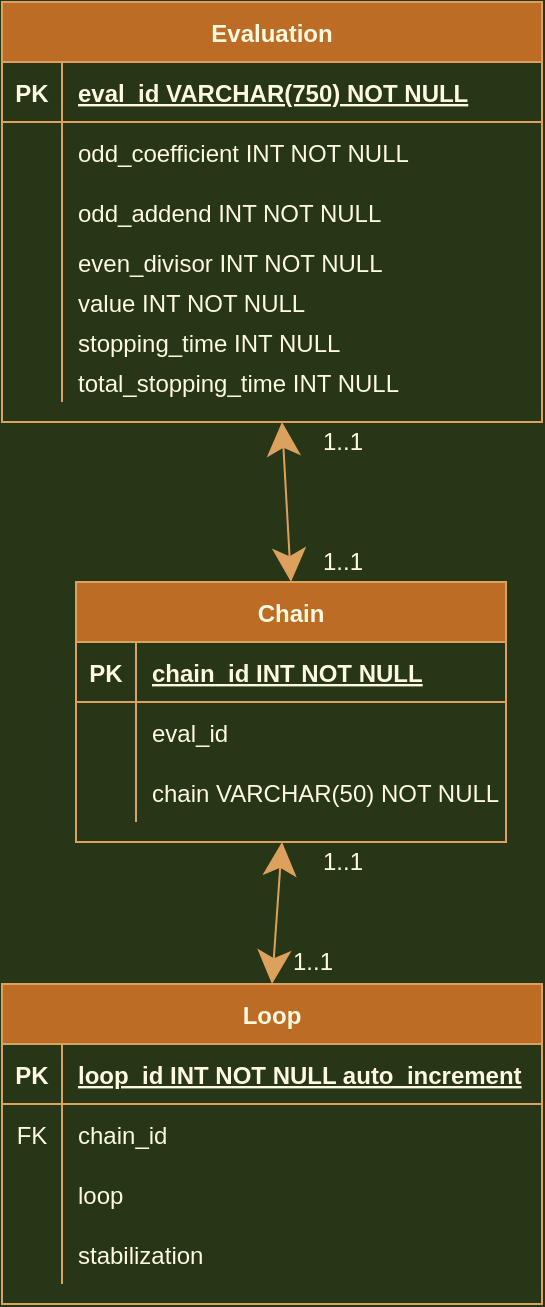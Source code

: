 <mxfile version="20.0.3" type="device"><diagram id="R2lEEEUBdFMjLlhIrx00" name="Page-1"><mxGraphModel dx="494" dy="260" grid="1" gridSize="10" guides="1" tooltips="1" connect="1" arrows="1" fold="1" page="1" pageScale="1" pageWidth="850" pageHeight="1100" background="#283618" math="0" shadow="0" extFonts="Permanent Marker^https://fonts.googleapis.com/css?family=Permanent+Marker"><root><mxCell id="0"/><mxCell id="1" parent="0"/><mxCell id="fYpMuf1Xcm805wc8MEaw-1" value="Evaluation" style="shape=table;startSize=30;container=1;collapsible=1;childLayout=tableLayout;fixedRows=1;rowLines=0;fontStyle=1;align=center;resizeLast=1;rounded=0;sketch=0;fontColor=#FEFAE0;strokeColor=#DDA15E;fillColor=#BC6C25;" parent="1" vertex="1"><mxGeometry x="660" y="30" width="270" height="210" as="geometry"/></mxCell><mxCell id="fYpMuf1Xcm805wc8MEaw-2" value="" style="shape=tableRow;horizontal=0;startSize=0;swimlaneHead=0;swimlaneBody=0;fillColor=none;collapsible=0;dropTarget=0;points=[[0,0.5],[1,0.5]];portConstraint=eastwest;top=0;left=0;right=0;bottom=1;rounded=0;sketch=0;fontColor=#FEFAE0;strokeColor=#DDA15E;" parent="fYpMuf1Xcm805wc8MEaw-1" vertex="1"><mxGeometry y="30" width="270" height="30" as="geometry"/></mxCell><mxCell id="fYpMuf1Xcm805wc8MEaw-3" value="PK" style="shape=partialRectangle;connectable=0;fillColor=none;top=0;left=0;bottom=0;right=0;fontStyle=1;overflow=hidden;rounded=0;sketch=0;fontColor=#FEFAE0;strokeColor=#DDA15E;" parent="fYpMuf1Xcm805wc8MEaw-2" vertex="1"><mxGeometry width="30" height="30" as="geometry"><mxRectangle width="30" height="30" as="alternateBounds"/></mxGeometry></mxCell><mxCell id="fYpMuf1Xcm805wc8MEaw-4" value="eval_id VARCHAR(750) NOT NULL" style="shape=partialRectangle;connectable=0;fillColor=none;top=0;left=0;bottom=0;right=0;align=left;spacingLeft=6;fontStyle=5;overflow=hidden;rounded=0;sketch=0;fontColor=#FEFAE0;strokeColor=#DDA15E;" parent="fYpMuf1Xcm805wc8MEaw-2" vertex="1"><mxGeometry x="30" width="240" height="30" as="geometry"><mxRectangle width="240" height="30" as="alternateBounds"/></mxGeometry></mxCell><mxCell id="fYpMuf1Xcm805wc8MEaw-5" value="" style="shape=tableRow;horizontal=0;startSize=0;swimlaneHead=0;swimlaneBody=0;fillColor=none;collapsible=0;dropTarget=0;points=[[0,0.5],[1,0.5]];portConstraint=eastwest;top=0;left=0;right=0;bottom=0;rounded=0;sketch=0;fontColor=#FEFAE0;strokeColor=#DDA15E;" parent="fYpMuf1Xcm805wc8MEaw-1" vertex="1"><mxGeometry y="60" width="270" height="30" as="geometry"/></mxCell><mxCell id="fYpMuf1Xcm805wc8MEaw-6" value="" style="shape=partialRectangle;connectable=0;fillColor=none;top=0;left=0;bottom=0;right=0;editable=1;overflow=hidden;rounded=0;sketch=0;fontColor=#FEFAE0;strokeColor=#DDA15E;" parent="fYpMuf1Xcm805wc8MEaw-5" vertex="1"><mxGeometry width="30" height="30" as="geometry"><mxRectangle width="30" height="30" as="alternateBounds"/></mxGeometry></mxCell><mxCell id="fYpMuf1Xcm805wc8MEaw-7" value="odd_coefficient INT NOT NULL    " style="shape=partialRectangle;connectable=0;fillColor=none;top=0;left=0;bottom=0;right=0;align=left;spacingLeft=6;overflow=hidden;rounded=0;sketch=0;fontColor=#FEFAE0;strokeColor=#DDA15E;" parent="fYpMuf1Xcm805wc8MEaw-5" vertex="1"><mxGeometry x="30" width="240" height="30" as="geometry"><mxRectangle width="240" height="30" as="alternateBounds"/></mxGeometry></mxCell><mxCell id="fYpMuf1Xcm805wc8MEaw-8" value="" style="shape=tableRow;horizontal=0;startSize=0;swimlaneHead=0;swimlaneBody=0;fillColor=none;collapsible=0;dropTarget=0;points=[[0,0.5],[1,0.5]];portConstraint=eastwest;top=0;left=0;right=0;bottom=0;rounded=0;sketch=0;fontColor=#FEFAE0;strokeColor=#DDA15E;" parent="fYpMuf1Xcm805wc8MEaw-1" vertex="1"><mxGeometry y="90" width="270" height="30" as="geometry"/></mxCell><mxCell id="fYpMuf1Xcm805wc8MEaw-9" value="" style="shape=partialRectangle;connectable=0;fillColor=none;top=0;left=0;bottom=0;right=0;editable=1;overflow=hidden;rounded=0;sketch=0;fontColor=#FEFAE0;strokeColor=#DDA15E;" parent="fYpMuf1Xcm805wc8MEaw-8" vertex="1"><mxGeometry width="30" height="30" as="geometry"><mxRectangle width="30" height="30" as="alternateBounds"/></mxGeometry></mxCell><mxCell id="fYpMuf1Xcm805wc8MEaw-10" value="odd_addend INT NOT NULL" style="shape=partialRectangle;connectable=0;fillColor=none;top=0;left=0;bottom=0;right=0;align=left;spacingLeft=6;overflow=hidden;rounded=0;sketch=0;fontColor=#FEFAE0;strokeColor=#DDA15E;" parent="fYpMuf1Xcm805wc8MEaw-8" vertex="1"><mxGeometry x="30" width="240" height="30" as="geometry"><mxRectangle width="240" height="30" as="alternateBounds"/></mxGeometry></mxCell><mxCell id="fYpMuf1Xcm805wc8MEaw-11" value="" style="shape=tableRow;horizontal=0;startSize=0;swimlaneHead=0;swimlaneBody=0;fillColor=none;collapsible=0;dropTarget=0;points=[[0,0.5],[1,0.5]];portConstraint=eastwest;top=0;left=0;right=0;bottom=0;rounded=0;sketch=0;fontColor=#FEFAE0;strokeColor=#DDA15E;" parent="fYpMuf1Xcm805wc8MEaw-1" vertex="1"><mxGeometry y="120" width="270" height="20" as="geometry"/></mxCell><mxCell id="fYpMuf1Xcm805wc8MEaw-12" value="" style="shape=partialRectangle;connectable=0;fillColor=none;top=0;left=0;bottom=0;right=0;editable=1;overflow=hidden;rounded=0;sketch=0;fontColor=#FEFAE0;strokeColor=#DDA15E;" parent="fYpMuf1Xcm805wc8MEaw-11" vertex="1"><mxGeometry width="30" height="20" as="geometry"><mxRectangle width="30" height="20" as="alternateBounds"/></mxGeometry></mxCell><mxCell id="fYpMuf1Xcm805wc8MEaw-13" value="even_divisor INT NOT NULL" style="shape=partialRectangle;connectable=0;fillColor=none;top=0;left=0;bottom=0;right=0;align=left;spacingLeft=6;overflow=hidden;rounded=0;sketch=0;fontColor=#FEFAE0;strokeColor=#DDA15E;" parent="fYpMuf1Xcm805wc8MEaw-11" vertex="1"><mxGeometry x="30" width="240" height="20" as="geometry"><mxRectangle width="240" height="20" as="alternateBounds"/></mxGeometry></mxCell><mxCell id="fYpMuf1Xcm805wc8MEaw-14" value="" style="shape=tableRow;horizontal=0;startSize=0;swimlaneHead=0;swimlaneBody=0;fillColor=none;collapsible=0;dropTarget=0;points=[[0,0.5],[1,0.5]];portConstraint=eastwest;top=0;left=0;right=0;bottom=0;rounded=0;sketch=0;fontColor=#FEFAE0;strokeColor=#DDA15E;" parent="fYpMuf1Xcm805wc8MEaw-1" vertex="1"><mxGeometry y="140" width="270" height="20" as="geometry"/></mxCell><mxCell id="fYpMuf1Xcm805wc8MEaw-15" value="" style="shape=partialRectangle;connectable=0;fillColor=none;top=0;left=0;bottom=0;right=0;editable=1;overflow=hidden;rounded=0;sketch=0;fontColor=#FEFAE0;strokeColor=#DDA15E;" parent="fYpMuf1Xcm805wc8MEaw-14" vertex="1"><mxGeometry width="30" height="20" as="geometry"><mxRectangle width="30" height="20" as="alternateBounds"/></mxGeometry></mxCell><mxCell id="fYpMuf1Xcm805wc8MEaw-16" value="value INT NOT NULL" style="shape=partialRectangle;connectable=0;fillColor=none;top=0;left=0;bottom=0;right=0;align=left;spacingLeft=6;overflow=hidden;rounded=0;sketch=0;fontColor=#FEFAE0;strokeColor=#DDA15E;" parent="fYpMuf1Xcm805wc8MEaw-14" vertex="1"><mxGeometry x="30" width="240" height="20" as="geometry"><mxRectangle width="240" height="20" as="alternateBounds"/></mxGeometry></mxCell><mxCell id="Ok7hazpMQsXno50oMeUO-1" value="" style="shape=tableRow;horizontal=0;startSize=0;swimlaneHead=0;swimlaneBody=0;fillColor=none;collapsible=0;dropTarget=0;points=[[0,0.5],[1,0.5]];portConstraint=eastwest;top=0;left=0;right=0;bottom=0;rounded=0;sketch=0;fontColor=#FEFAE0;strokeColor=#DDA15E;" vertex="1" parent="fYpMuf1Xcm805wc8MEaw-1"><mxGeometry y="160" width="270" height="20" as="geometry"/></mxCell><mxCell id="Ok7hazpMQsXno50oMeUO-2" value="" style="shape=partialRectangle;connectable=0;fillColor=none;top=0;left=0;bottom=0;right=0;editable=1;overflow=hidden;rounded=0;sketch=0;fontColor=#FEFAE0;strokeColor=#DDA15E;" vertex="1" parent="Ok7hazpMQsXno50oMeUO-1"><mxGeometry width="30" height="20" as="geometry"><mxRectangle width="30" height="20" as="alternateBounds"/></mxGeometry></mxCell><mxCell id="Ok7hazpMQsXno50oMeUO-3" value="stopping_time INT NULL" style="shape=partialRectangle;connectable=0;fillColor=none;top=0;left=0;bottom=0;right=0;align=left;spacingLeft=6;overflow=hidden;rounded=0;sketch=0;fontColor=#FEFAE0;strokeColor=#DDA15E;" vertex="1" parent="Ok7hazpMQsXno50oMeUO-1"><mxGeometry x="30" width="240" height="20" as="geometry"><mxRectangle width="240" height="20" as="alternateBounds"/></mxGeometry></mxCell><mxCell id="Ok7hazpMQsXno50oMeUO-4" value="" style="shape=tableRow;horizontal=0;startSize=0;swimlaneHead=0;swimlaneBody=0;fillColor=none;collapsible=0;dropTarget=0;points=[[0,0.5],[1,0.5]];portConstraint=eastwest;top=0;left=0;right=0;bottom=0;rounded=0;sketch=0;fontColor=#FEFAE0;strokeColor=#DDA15E;" vertex="1" parent="fYpMuf1Xcm805wc8MEaw-1"><mxGeometry y="180" width="270" height="20" as="geometry"/></mxCell><mxCell id="Ok7hazpMQsXno50oMeUO-5" value="" style="shape=partialRectangle;connectable=0;fillColor=none;top=0;left=0;bottom=0;right=0;editable=1;overflow=hidden;rounded=0;sketch=0;fontColor=#FEFAE0;strokeColor=#DDA15E;" vertex="1" parent="Ok7hazpMQsXno50oMeUO-4"><mxGeometry width="30" height="20" as="geometry"><mxRectangle width="30" height="20" as="alternateBounds"/></mxGeometry></mxCell><mxCell id="Ok7hazpMQsXno50oMeUO-6" value="total_stopping_time INT NULL" style="shape=partialRectangle;connectable=0;fillColor=none;top=0;left=0;bottom=0;right=0;align=left;spacingLeft=6;overflow=hidden;rounded=0;sketch=0;fontColor=#FEFAE0;strokeColor=#DDA15E;" vertex="1" parent="Ok7hazpMQsXno50oMeUO-4"><mxGeometry x="30" width="240" height="20" as="geometry"><mxRectangle width="240" height="20" as="alternateBounds"/></mxGeometry></mxCell><mxCell id="fYpMuf1Xcm805wc8MEaw-17" value="Chain" style="shape=table;startSize=30;container=1;collapsible=1;childLayout=tableLayout;fixedRows=1;rowLines=0;fontStyle=1;align=center;resizeLast=1;hachureGap=4;fillColor=#BC6C25;strokeColor=#DDA15E;fontColor=#FEFAE0;" parent="1" vertex="1"><mxGeometry x="697" y="320" width="215" height="130" as="geometry"/></mxCell><mxCell id="fYpMuf1Xcm805wc8MEaw-18" value="" style="shape=tableRow;horizontal=0;startSize=0;swimlaneHead=0;swimlaneBody=0;fillColor=none;collapsible=0;dropTarget=0;points=[[0,0.5],[1,0.5]];portConstraint=eastwest;top=0;left=0;right=0;bottom=1;hachureGap=4;strokeColor=#DDA15E;fontColor=#FEFAE0;" parent="fYpMuf1Xcm805wc8MEaw-17" vertex="1"><mxGeometry y="30" width="215" height="30" as="geometry"/></mxCell><mxCell id="fYpMuf1Xcm805wc8MEaw-19" value="PK" style="shape=partialRectangle;connectable=0;fillColor=none;top=0;left=0;bottom=0;right=0;fontStyle=1;overflow=hidden;hachureGap=4;strokeColor=#DDA15E;fontColor=#FEFAE0;" parent="fYpMuf1Xcm805wc8MEaw-18" vertex="1"><mxGeometry width="30" height="30" as="geometry"><mxRectangle width="30" height="30" as="alternateBounds"/></mxGeometry></mxCell><mxCell id="fYpMuf1Xcm805wc8MEaw-20" value="chain_id INT NOT NULL" style="shape=partialRectangle;connectable=0;fillColor=none;top=0;left=0;bottom=0;right=0;align=left;spacingLeft=6;fontStyle=5;overflow=hidden;hachureGap=4;strokeColor=#DDA15E;fontColor=#FEFAE0;" parent="fYpMuf1Xcm805wc8MEaw-18" vertex="1"><mxGeometry x="30" width="185" height="30" as="geometry"><mxRectangle width="185" height="30" as="alternateBounds"/></mxGeometry></mxCell><mxCell id="fYpMuf1Xcm805wc8MEaw-21" value="" style="shape=tableRow;horizontal=0;startSize=0;swimlaneHead=0;swimlaneBody=0;fillColor=none;collapsible=0;dropTarget=0;points=[[0,0.5],[1,0.5]];portConstraint=eastwest;top=0;left=0;right=0;bottom=0;hachureGap=4;strokeColor=#DDA15E;fontColor=#FEFAE0;" parent="fYpMuf1Xcm805wc8MEaw-17" vertex="1"><mxGeometry y="60" width="215" height="30" as="geometry"/></mxCell><mxCell id="fYpMuf1Xcm805wc8MEaw-22" value="" style="shape=partialRectangle;connectable=0;fillColor=none;top=0;left=0;bottom=0;right=0;editable=1;overflow=hidden;hachureGap=4;strokeColor=#DDA15E;fontColor=#FEFAE0;" parent="fYpMuf1Xcm805wc8MEaw-21" vertex="1"><mxGeometry width="30" height="30" as="geometry"><mxRectangle width="30" height="30" as="alternateBounds"/></mxGeometry></mxCell><mxCell id="fYpMuf1Xcm805wc8MEaw-23" value="eval_id" style="shape=partialRectangle;connectable=0;fillColor=none;top=0;left=0;bottom=0;right=0;align=left;spacingLeft=6;overflow=hidden;hachureGap=4;strokeColor=#DDA15E;fontColor=#FEFAE0;" parent="fYpMuf1Xcm805wc8MEaw-21" vertex="1"><mxGeometry x="30" width="185" height="30" as="geometry"><mxRectangle width="185" height="30" as="alternateBounds"/></mxGeometry></mxCell><mxCell id="fYpMuf1Xcm805wc8MEaw-24" value="" style="shape=tableRow;horizontal=0;startSize=0;swimlaneHead=0;swimlaneBody=0;fillColor=none;collapsible=0;dropTarget=0;points=[[0,0.5],[1,0.5]];portConstraint=eastwest;top=0;left=0;right=0;bottom=0;hachureGap=4;strokeColor=#DDA15E;fontColor=#FEFAE0;" parent="fYpMuf1Xcm805wc8MEaw-17" vertex="1"><mxGeometry y="90" width="215" height="30" as="geometry"/></mxCell><mxCell id="fYpMuf1Xcm805wc8MEaw-25" value="" style="shape=partialRectangle;connectable=0;fillColor=none;top=0;left=0;bottom=0;right=0;editable=1;overflow=hidden;hachureGap=4;strokeColor=#DDA15E;fontColor=#FEFAE0;" parent="fYpMuf1Xcm805wc8MEaw-24" vertex="1"><mxGeometry width="30" height="30" as="geometry"><mxRectangle width="30" height="30" as="alternateBounds"/></mxGeometry></mxCell><mxCell id="fYpMuf1Xcm805wc8MEaw-26" value="chain VARCHAR(50) NOT NULL" style="shape=partialRectangle;connectable=0;fillColor=none;top=0;left=0;bottom=0;right=0;align=left;spacingLeft=6;overflow=hidden;hachureGap=4;strokeColor=#DDA15E;fontColor=#FEFAE0;" parent="fYpMuf1Xcm805wc8MEaw-24" vertex="1"><mxGeometry x="30" width="185" height="30" as="geometry"><mxRectangle width="185" height="30" as="alternateBounds"/></mxGeometry></mxCell><mxCell id="fYpMuf1Xcm805wc8MEaw-27" value="Loop" style="shape=table;startSize=30;container=1;collapsible=1;childLayout=tableLayout;fixedRows=1;rowLines=0;fontStyle=1;align=center;resizeLast=1;hachureGap=4;fillColor=#BC6C25;strokeColor=#DDA15E;fontColor=#FEFAE0;" parent="1" vertex="1"><mxGeometry x="660" y="521" width="270" height="160" as="geometry"/></mxCell><mxCell id="fYpMuf1Xcm805wc8MEaw-28" value="" style="shape=tableRow;horizontal=0;startSize=0;swimlaneHead=0;swimlaneBody=0;fillColor=none;collapsible=0;dropTarget=0;points=[[0,0.5],[1,0.5]];portConstraint=eastwest;top=0;left=0;right=0;bottom=1;hachureGap=4;strokeColor=#DDA15E;fontColor=#FEFAE0;" parent="fYpMuf1Xcm805wc8MEaw-27" vertex="1"><mxGeometry y="30" width="270" height="30" as="geometry"/></mxCell><mxCell id="fYpMuf1Xcm805wc8MEaw-29" value="PK" style="shape=partialRectangle;connectable=0;fillColor=none;top=0;left=0;bottom=0;right=0;fontStyle=1;overflow=hidden;hachureGap=4;strokeColor=#DDA15E;fontColor=#FEFAE0;" parent="fYpMuf1Xcm805wc8MEaw-28" vertex="1"><mxGeometry width="30" height="30" as="geometry"><mxRectangle width="30" height="30" as="alternateBounds"/></mxGeometry></mxCell><mxCell id="fYpMuf1Xcm805wc8MEaw-30" value="loop_id INT NOT NULL auto_increment" style="shape=partialRectangle;connectable=0;fillColor=none;top=0;left=0;bottom=0;right=0;align=left;spacingLeft=6;fontStyle=5;overflow=hidden;hachureGap=4;strokeColor=#DDA15E;fontColor=#FEFAE0;" parent="fYpMuf1Xcm805wc8MEaw-28" vertex="1"><mxGeometry x="30" width="240" height="30" as="geometry"><mxRectangle width="240" height="30" as="alternateBounds"/></mxGeometry></mxCell><mxCell id="fYpMuf1Xcm805wc8MEaw-31" value="" style="shape=tableRow;horizontal=0;startSize=0;swimlaneHead=0;swimlaneBody=0;fillColor=none;collapsible=0;dropTarget=0;points=[[0,0.5],[1,0.5]];portConstraint=eastwest;top=0;left=0;right=0;bottom=0;hachureGap=4;strokeColor=#DDA15E;fontColor=#FEFAE0;" parent="fYpMuf1Xcm805wc8MEaw-27" vertex="1"><mxGeometry y="60" width="270" height="30" as="geometry"/></mxCell><mxCell id="fYpMuf1Xcm805wc8MEaw-32" value="FK" style="shape=partialRectangle;connectable=0;fillColor=none;top=0;left=0;bottom=0;right=0;editable=1;overflow=hidden;hachureGap=4;strokeColor=#DDA15E;fontColor=#FEFAE0;" parent="fYpMuf1Xcm805wc8MEaw-31" vertex="1"><mxGeometry width="30" height="30" as="geometry"><mxRectangle width="30" height="30" as="alternateBounds"/></mxGeometry></mxCell><mxCell id="fYpMuf1Xcm805wc8MEaw-33" value="chain_id" style="shape=partialRectangle;connectable=0;fillColor=none;top=0;left=0;bottom=0;right=0;align=left;spacingLeft=6;overflow=hidden;hachureGap=4;strokeColor=#DDA15E;fontColor=#FEFAE0;" parent="fYpMuf1Xcm805wc8MEaw-31" vertex="1"><mxGeometry x="30" width="240" height="30" as="geometry"><mxRectangle width="240" height="30" as="alternateBounds"/></mxGeometry></mxCell><mxCell id="fYpMuf1Xcm805wc8MEaw-34" value="" style="shape=tableRow;horizontal=0;startSize=0;swimlaneHead=0;swimlaneBody=0;fillColor=none;collapsible=0;dropTarget=0;points=[[0,0.5],[1,0.5]];portConstraint=eastwest;top=0;left=0;right=0;bottom=0;hachureGap=4;strokeColor=#DDA15E;fontColor=#FEFAE0;" parent="fYpMuf1Xcm805wc8MEaw-27" vertex="1"><mxGeometry y="90" width="270" height="30" as="geometry"/></mxCell><mxCell id="fYpMuf1Xcm805wc8MEaw-35" value="" style="shape=partialRectangle;connectable=0;fillColor=none;top=0;left=0;bottom=0;right=0;editable=1;overflow=hidden;hachureGap=4;strokeColor=#DDA15E;fontColor=#FEFAE0;" parent="fYpMuf1Xcm805wc8MEaw-34" vertex="1"><mxGeometry width="30" height="30" as="geometry"><mxRectangle width="30" height="30" as="alternateBounds"/></mxGeometry></mxCell><mxCell id="fYpMuf1Xcm805wc8MEaw-36" value="loop" style="shape=partialRectangle;connectable=0;fillColor=none;top=0;left=0;bottom=0;right=0;align=left;spacingLeft=6;overflow=hidden;hachureGap=4;strokeColor=#DDA15E;fontColor=#FEFAE0;" parent="fYpMuf1Xcm805wc8MEaw-34" vertex="1"><mxGeometry x="30" width="240" height="30" as="geometry"><mxRectangle width="240" height="30" as="alternateBounds"/></mxGeometry></mxCell><mxCell id="fYpMuf1Xcm805wc8MEaw-37" value="" style="shape=tableRow;horizontal=0;startSize=0;swimlaneHead=0;swimlaneBody=0;fillColor=none;collapsible=0;dropTarget=0;points=[[0,0.5],[1,0.5]];portConstraint=eastwest;top=0;left=0;right=0;bottom=0;hachureGap=4;strokeColor=#DDA15E;fontColor=#FEFAE0;" parent="fYpMuf1Xcm805wc8MEaw-27" vertex="1"><mxGeometry y="120" width="270" height="30" as="geometry"/></mxCell><mxCell id="fYpMuf1Xcm805wc8MEaw-38" value="" style="shape=partialRectangle;connectable=0;fillColor=none;top=0;left=0;bottom=0;right=0;editable=1;overflow=hidden;hachureGap=4;strokeColor=#DDA15E;fontColor=#FEFAE0;" parent="fYpMuf1Xcm805wc8MEaw-37" vertex="1"><mxGeometry width="30" height="30" as="geometry"><mxRectangle width="30" height="30" as="alternateBounds"/></mxGeometry></mxCell><mxCell id="fYpMuf1Xcm805wc8MEaw-39" value="stabilization" style="shape=partialRectangle;connectable=0;fillColor=none;top=0;left=0;bottom=0;right=0;align=left;spacingLeft=6;overflow=hidden;hachureGap=4;strokeColor=#DDA15E;fontColor=#FEFAE0;" parent="fYpMuf1Xcm805wc8MEaw-37" vertex="1"><mxGeometry x="30" width="240" height="30" as="geometry"><mxRectangle width="240" height="30" as="alternateBounds"/></mxGeometry></mxCell><mxCell id="fYpMuf1Xcm805wc8MEaw-40" value="" style="endArrow=classic;startArrow=classic;html=1;rounded=0;startSize=14;endSize=14;sourcePerimeterSpacing=8;targetPerimeterSpacing=8;curved=1;exitX=0.5;exitY=0;exitDx=0;exitDy=0;labelBackgroundColor=#283618;strokeColor=#DDA15E;fontColor=#FEFAE0;" parent="1" source="fYpMuf1Xcm805wc8MEaw-27" edge="1"><mxGeometry width="50" height="50" relative="1" as="geometry"><mxPoint x="745" y="480" as="sourcePoint"/><mxPoint x="800" y="450" as="targetPoint"/></mxGeometry></mxCell><mxCell id="fYpMuf1Xcm805wc8MEaw-41" value="1..1" style="text;html=1;align=center;verticalAlign=middle;resizable=0;points=[];autosize=1;strokeColor=none;fillColor=none;hachureGap=4;fontColor=#FEFAE0;" parent="1" vertex="1"><mxGeometry x="810" y="240" width="40" height="20" as="geometry"/></mxCell><mxCell id="fYpMuf1Xcm805wc8MEaw-42" value="" style="endArrow=classic;startArrow=classic;html=1;rounded=0;startSize=14;endSize=14;sourcePerimeterSpacing=8;targetPerimeterSpacing=8;curved=1;entryX=0.5;entryY=1;entryDx=0;entryDy=0;exitX=0.5;exitY=0;exitDx=0;exitDy=0;labelBackgroundColor=#283618;strokeColor=#DDA15E;fontColor=#FEFAE0;" parent="1" source="fYpMuf1Xcm805wc8MEaw-17" edge="1"><mxGeometry width="50" height="50" relative="1" as="geometry"><mxPoint x="680" y="220" as="sourcePoint"/><mxPoint x="800" y="240" as="targetPoint"/></mxGeometry></mxCell><mxCell id="fYpMuf1Xcm805wc8MEaw-43" value="1..1" style="text;html=1;align=center;verticalAlign=middle;resizable=0;points=[];autosize=1;strokeColor=none;fillColor=none;hachureGap=4;fontColor=#FEFAE0;" parent="1" vertex="1"><mxGeometry x="810" y="300" width="40" height="20" as="geometry"/></mxCell><mxCell id="fYpMuf1Xcm805wc8MEaw-44" value="1..1" style="text;html=1;align=center;verticalAlign=middle;resizable=0;points=[];autosize=1;strokeColor=none;fillColor=none;hachureGap=4;fontColor=#FEFAE0;" parent="1" vertex="1"><mxGeometry x="810" y="450" width="40" height="20" as="geometry"/></mxCell><mxCell id="fYpMuf1Xcm805wc8MEaw-45" value="1..1" style="text;html=1;align=center;verticalAlign=middle;resizable=0;points=[];autosize=1;strokeColor=none;fillColor=none;hachureGap=4;fontColor=#FEFAE0;" parent="1" vertex="1"><mxGeometry x="795" y="500" width="40" height="20" as="geometry"/></mxCell></root></mxGraphModel></diagram></mxfile>